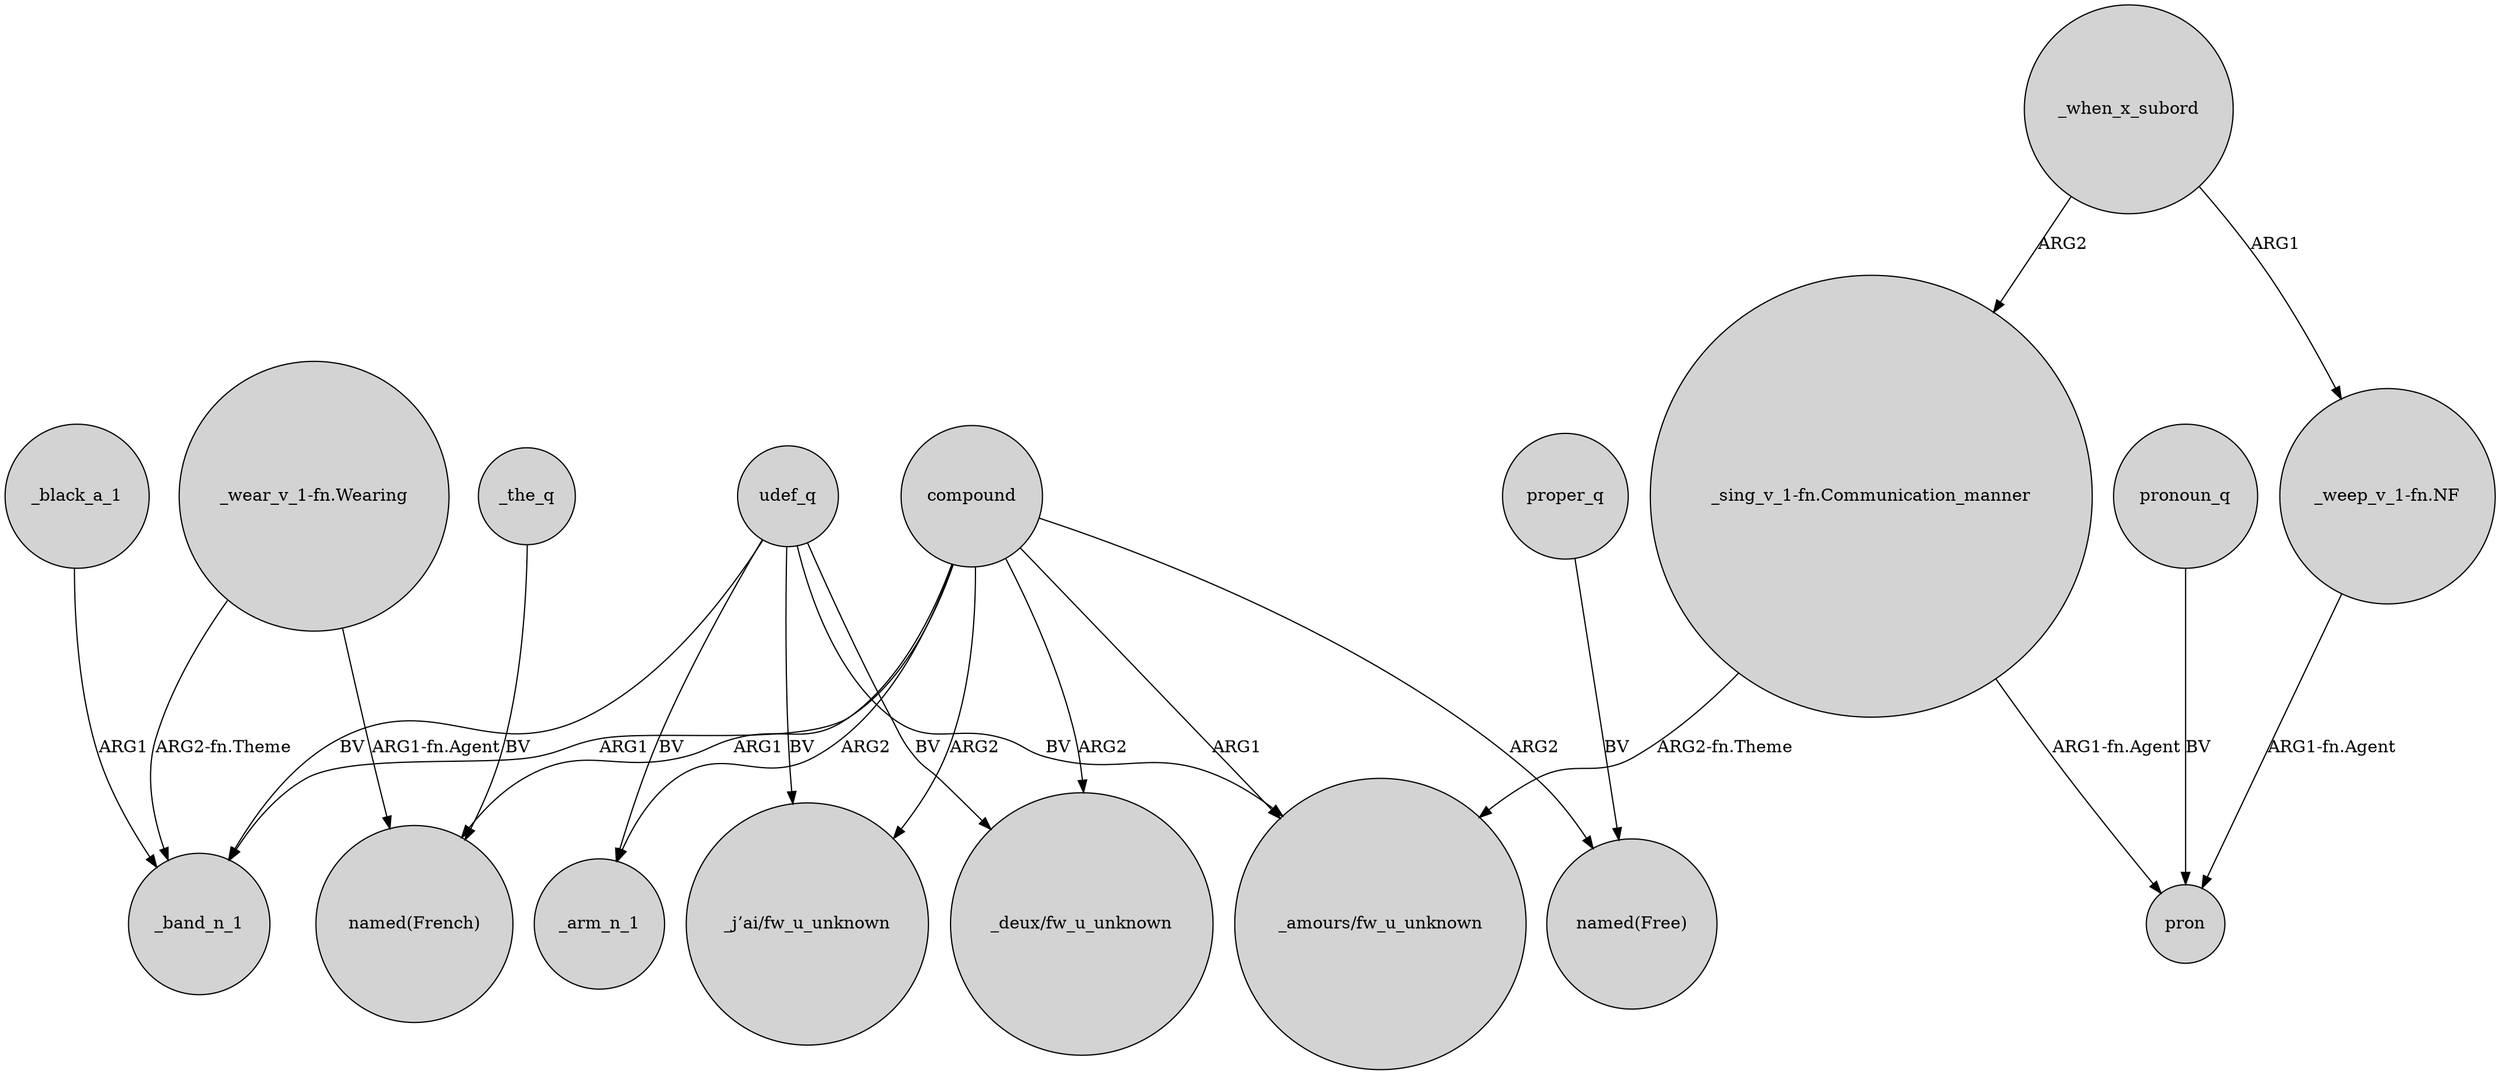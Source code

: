 digraph {
	node [shape=circle style=filled]
	udef_q -> _band_n_1 [label=BV]
	compound -> _arm_n_1 [label=ARG2]
	compound -> "named(French)" [label=ARG1]
	"_sing_v_1-fn.Communication_manner" -> "_amours/fw_u_unknown" [label="ARG2-fn.Theme"]
	udef_q -> "_deux/fw_u_unknown" [label=BV]
	compound -> "named(Free)" [label=ARG2]
	compound -> "_j’ai/fw_u_unknown" [label=ARG2]
	compound -> _band_n_1 [label=ARG1]
	_black_a_1 -> _band_n_1 [label=ARG1]
	_the_q -> "named(French)" [label=BV]
	"_wear_v_1-fn.Wearing" -> "named(French)" [label="ARG1-fn.Agent"]
	udef_q -> "_amours/fw_u_unknown" [label=BV]
	pronoun_q -> pron [label=BV]
	"_sing_v_1-fn.Communication_manner" -> pron [label="ARG1-fn.Agent"]
	"_wear_v_1-fn.Wearing" -> _band_n_1 [label="ARG2-fn.Theme"]
	compound -> "_amours/fw_u_unknown" [label=ARG1]
	udef_q -> _arm_n_1 [label=BV]
	_when_x_subord -> "_weep_v_1-fn.NF" [label=ARG1]
	udef_q -> "_j’ai/fw_u_unknown" [label=BV]
	compound -> "_deux/fw_u_unknown" [label=ARG2]
	"_weep_v_1-fn.NF" -> pron [label="ARG1-fn.Agent"]
	_when_x_subord -> "_sing_v_1-fn.Communication_manner" [label=ARG2]
	proper_q -> "named(Free)" [label=BV]
}
